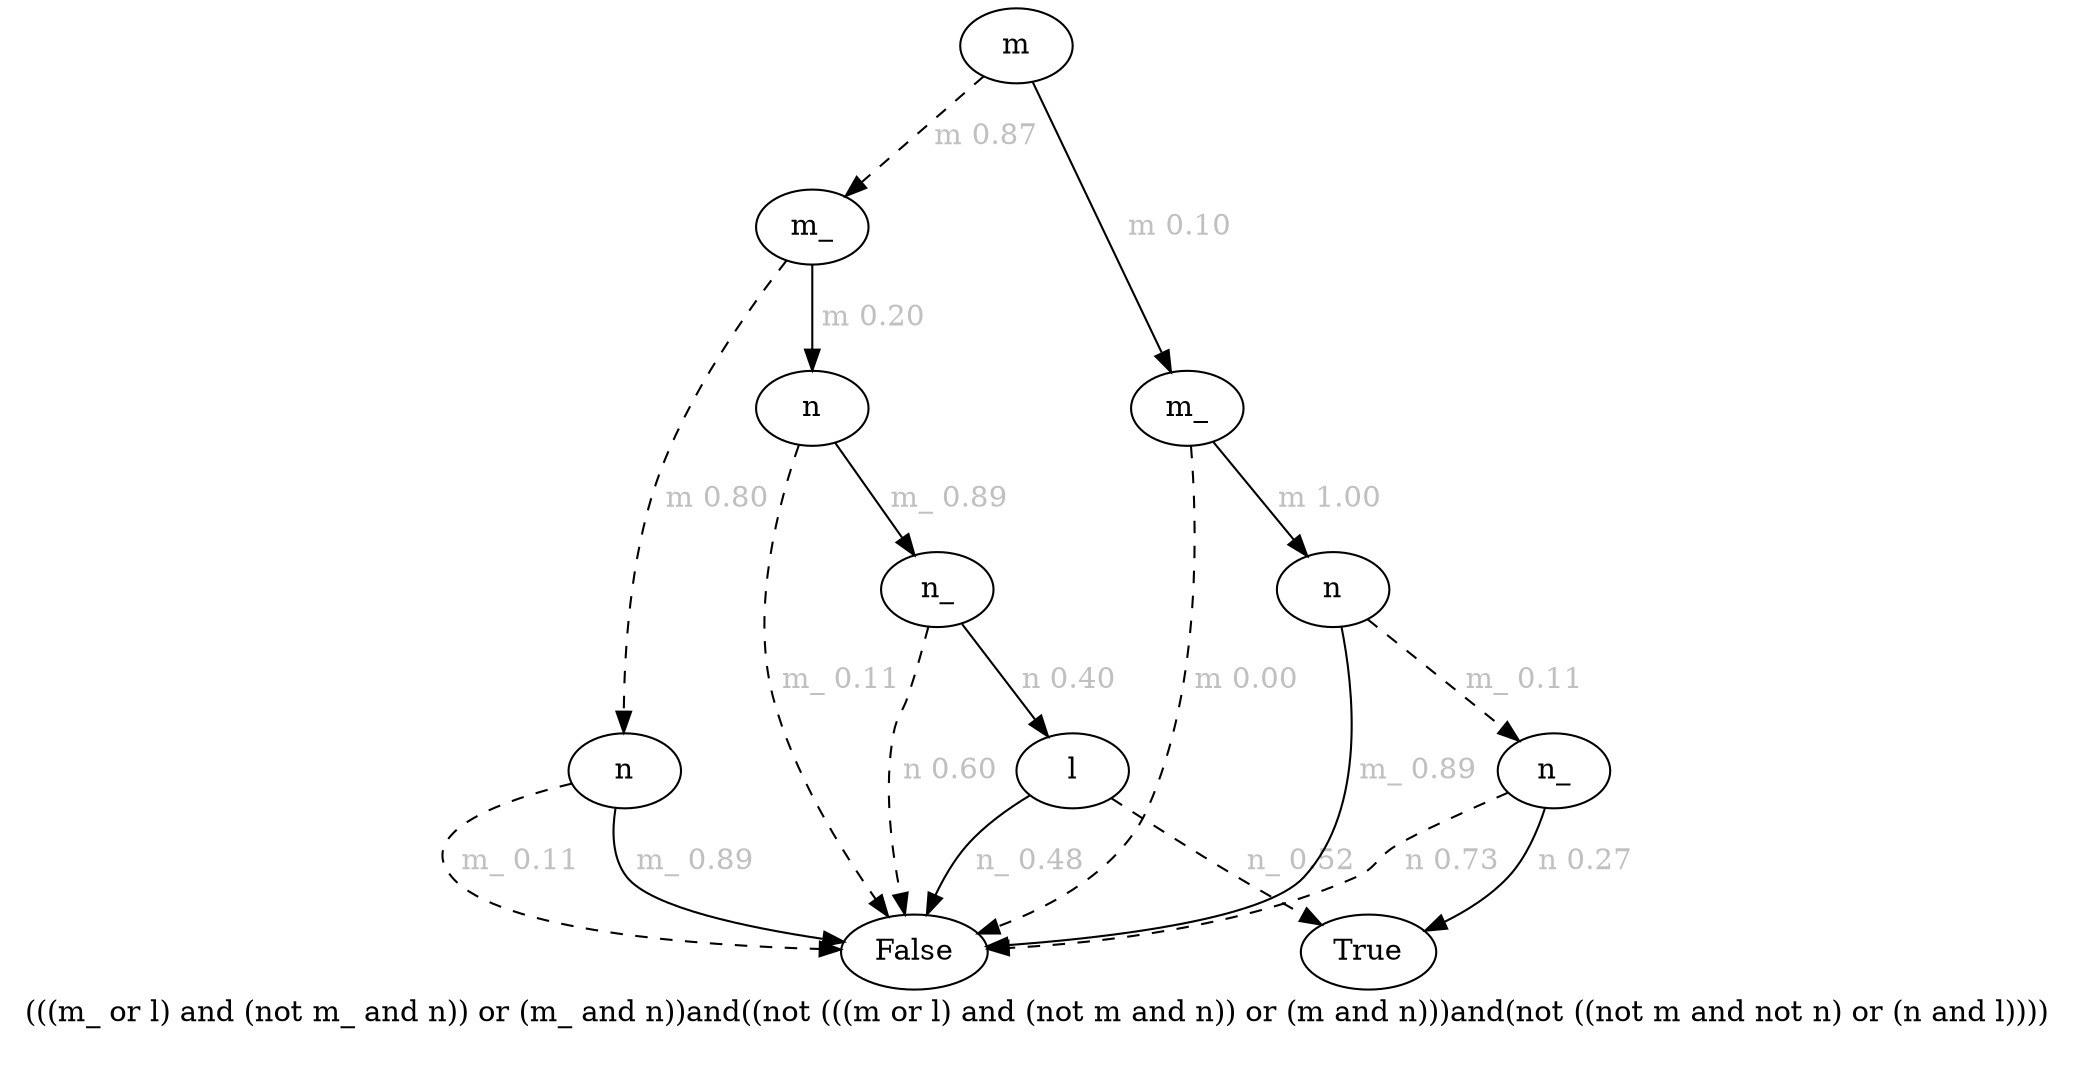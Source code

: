 digraph{
label="(((m_ or l) and (not m_ and n)) or (m_ and n))and((not (((m or l) and (not m and n)) or (m and n)))and(not ((not m and not n) or (n and l))))\n\n"
1697950951344[label=m]1697950951504[label="m_"]
1697950951344 -> 1697950951504[style=dashed label=" m 0.87\n" fontcolor = gray]
1697950952304[label="n"]
1697950951504 -> 1697950952304[style=dashed label=" m 0.80\n" fontcolor = gray]
1697950950864[label="False"]
1697950952304 -> 1697950950864[style=dashed label=" m_ 0.11\n" fontcolor = gray]
1697950950864[label="False"]
1697950952304 -> 1697950950864 [label=" m_ 0.89\n" fontcolor = gray]
1697950952624[label="n"]
1697950951504 -> 1697950952624 [label=" m 0.20\n" fontcolor = gray]
1697950950864[label="False"]
1697950952624 -> 1697950950864[style=dashed label=" m_ 0.11\n" fontcolor = gray]
1697950953904[label="n_"]
1697950952624 -> 1697950953904 [label=" m_ 0.89\n" fontcolor = gray]
1697950950864[label="False"]
1697950953904 -> 1697950950864[style=dashed label=" n 0.60\n" fontcolor = gray]
1697950954704[label="l"]
1697950953904 -> 1697950954704 [label=" n 0.40\n" fontcolor = gray]
1697950951984[label="True"]
1697950954704 -> 1697950951984[style=dashed label=" n_ 0.52\n" fontcolor = gray]
1697950950864[label="False"]
1697950954704 -> 1697950950864 [label=" n_ 0.48\n" fontcolor = gray]
1697950952144[label="m_"]
1697950951344 -> 1697950952144 [label=" m 0.10\n" fontcolor = gray]
1697950950864[label="False"]
1697950952144 -> 1697950950864[style=dashed label=" m 0.00\n" fontcolor = gray]
1697950955504[label="n"]
1697950952144 -> 1697950955504 [label=" m 1.00\n" fontcolor = gray]
1697950955824[label="n_"]
1697950955504 -> 1697950955824[style=dashed label=" m_ 0.11\n" fontcolor = gray]
1697950950864[label="False"]
1697950955824 -> 1697950950864[style=dashed label=" n 0.73\n" fontcolor = gray]
1697950951984[label="True"]
1697950955824 -> 1697950951984 [label=" n 0.27\n" fontcolor = gray]
1697950950864[label="False"]
1697950955504 -> 1697950950864 [label=" m_ 0.89\n" fontcolor = gray]
}